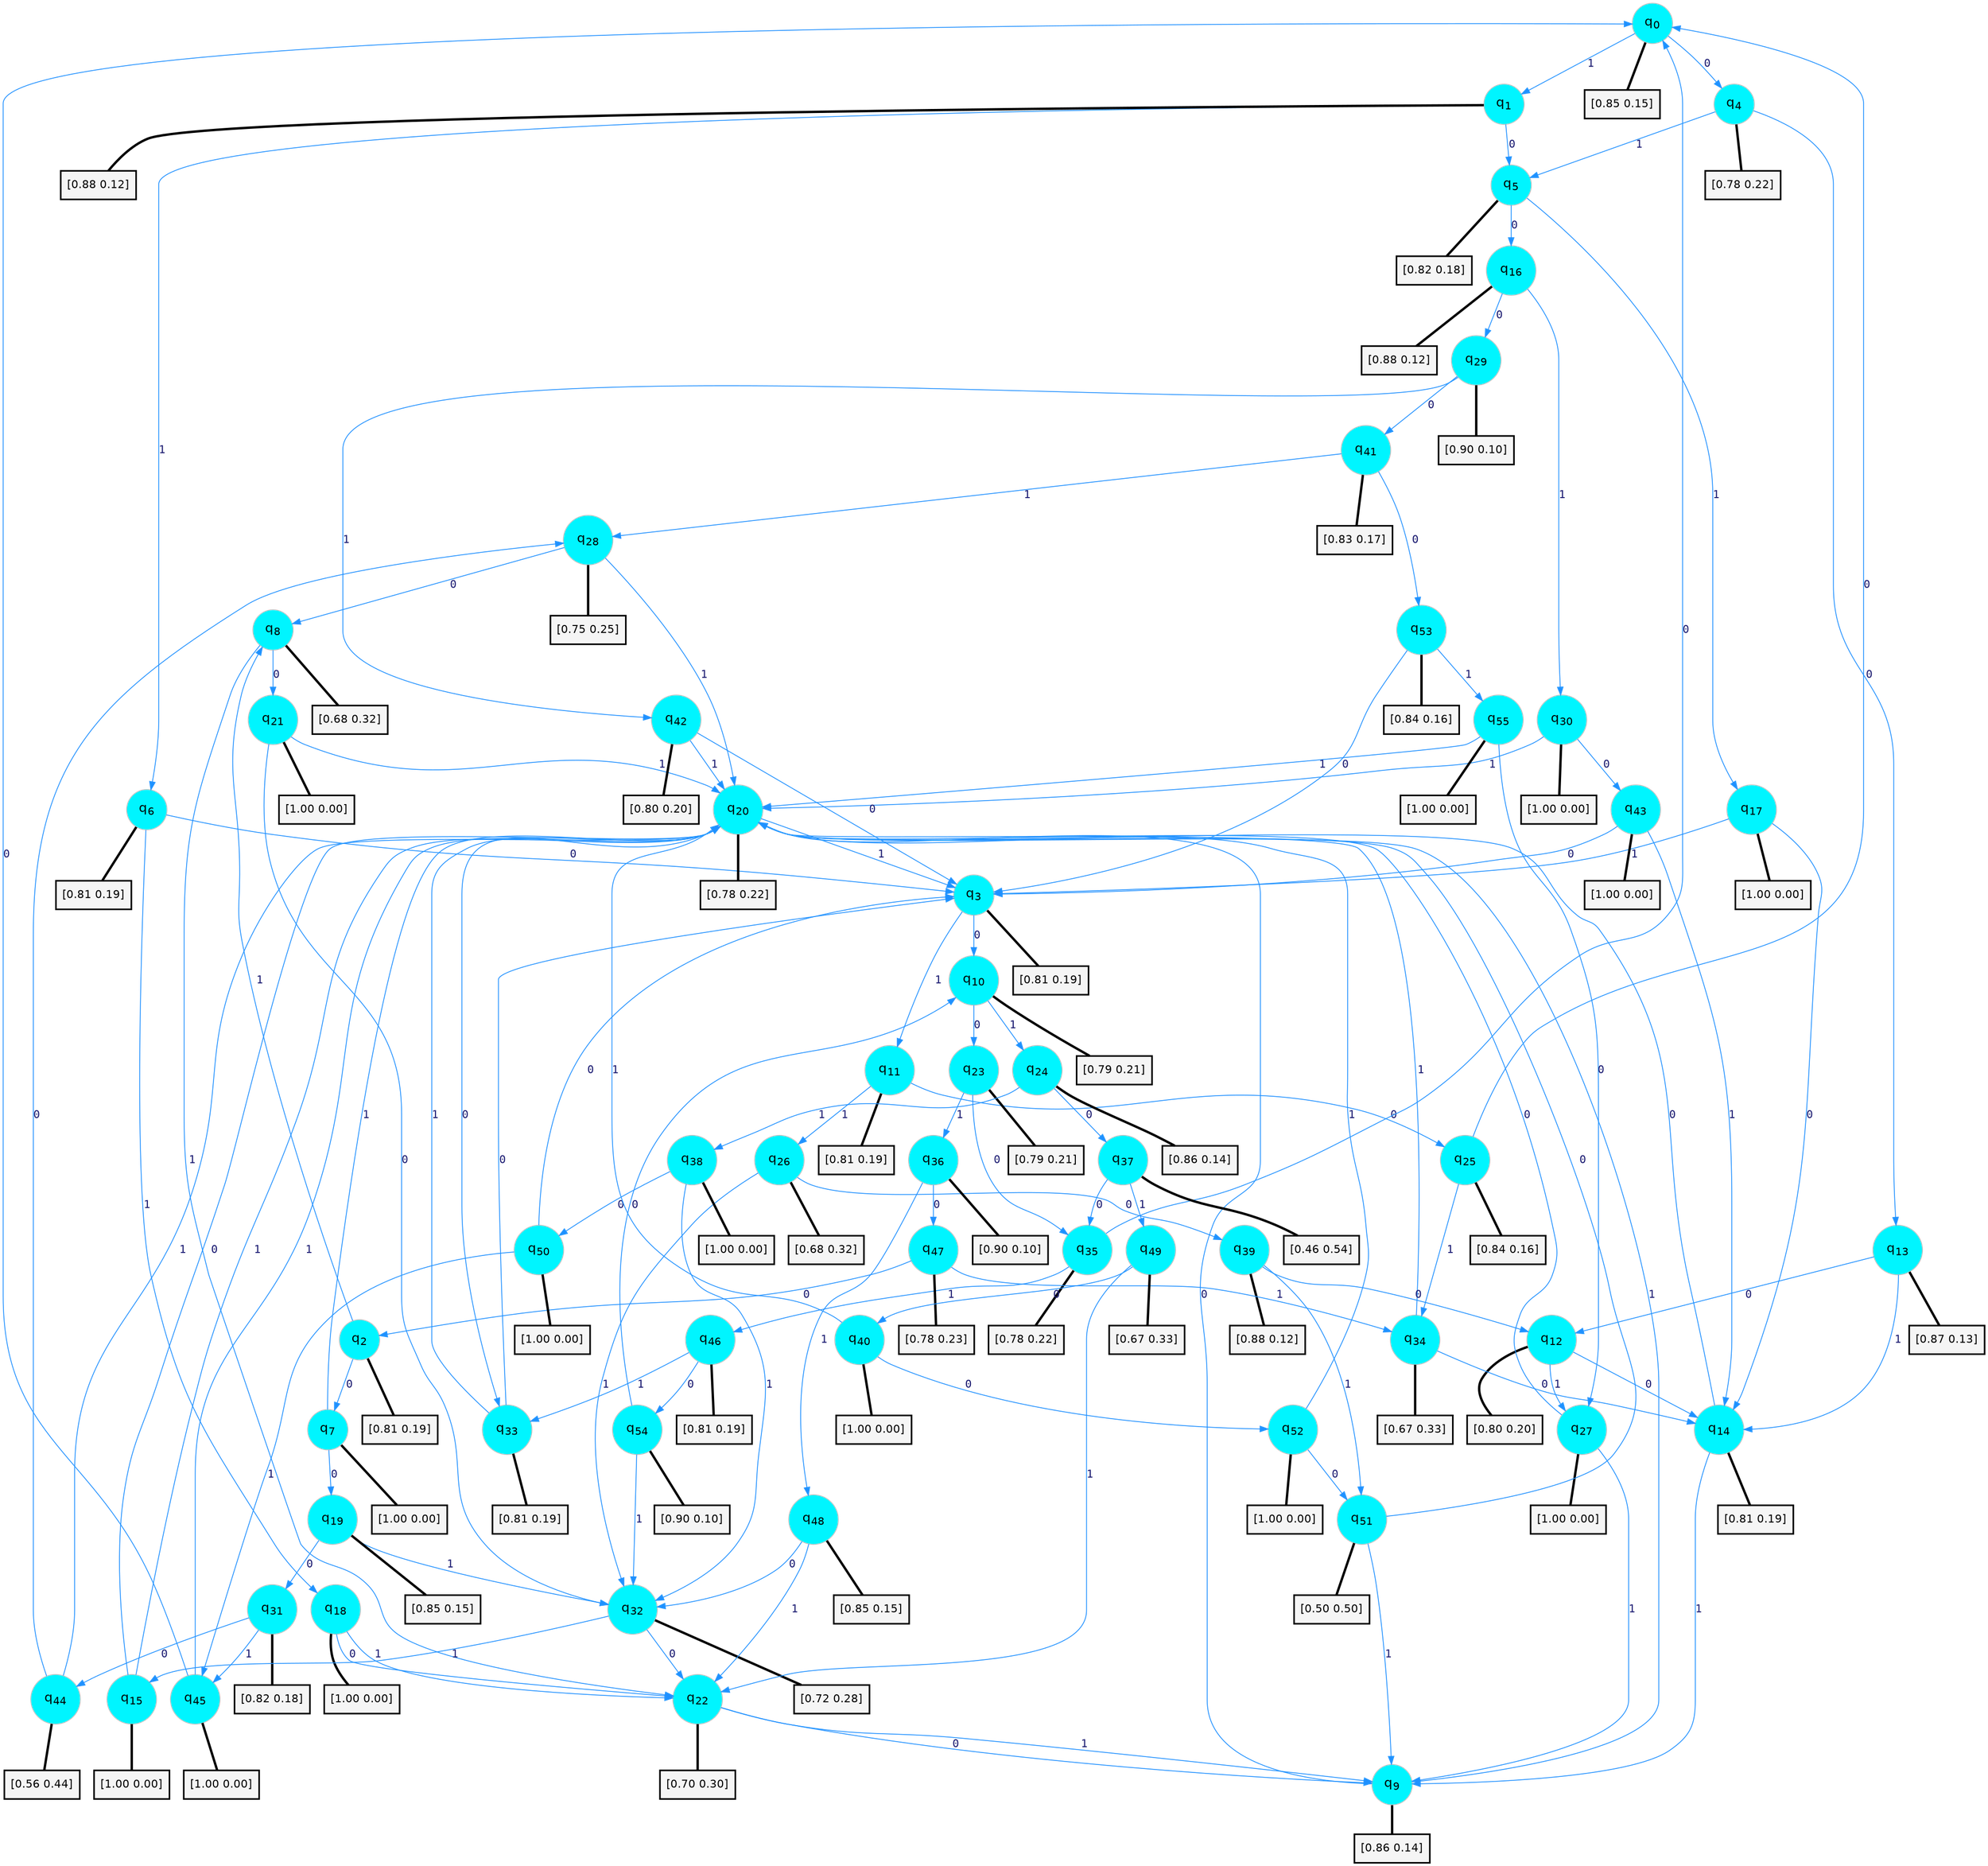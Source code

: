 digraph G {
graph [
bgcolor=transparent, dpi=300, rankdir=TD, size="40,25"];
node [
color=gray, fillcolor=turquoise1, fontcolor=black, fontname=Helvetica, fontsize=16, fontweight=bold, shape=circle, style=filled];
edge [
arrowsize=1, color=dodgerblue1, fontcolor=midnightblue, fontname=courier, fontweight=bold, penwidth=1, style=solid, weight=20];
0[label=<q<SUB>0</SUB>>];
1[label=<q<SUB>1</SUB>>];
2[label=<q<SUB>2</SUB>>];
3[label=<q<SUB>3</SUB>>];
4[label=<q<SUB>4</SUB>>];
5[label=<q<SUB>5</SUB>>];
6[label=<q<SUB>6</SUB>>];
7[label=<q<SUB>7</SUB>>];
8[label=<q<SUB>8</SUB>>];
9[label=<q<SUB>9</SUB>>];
10[label=<q<SUB>10</SUB>>];
11[label=<q<SUB>11</SUB>>];
12[label=<q<SUB>12</SUB>>];
13[label=<q<SUB>13</SUB>>];
14[label=<q<SUB>14</SUB>>];
15[label=<q<SUB>15</SUB>>];
16[label=<q<SUB>16</SUB>>];
17[label=<q<SUB>17</SUB>>];
18[label=<q<SUB>18</SUB>>];
19[label=<q<SUB>19</SUB>>];
20[label=<q<SUB>20</SUB>>];
21[label=<q<SUB>21</SUB>>];
22[label=<q<SUB>22</SUB>>];
23[label=<q<SUB>23</SUB>>];
24[label=<q<SUB>24</SUB>>];
25[label=<q<SUB>25</SUB>>];
26[label=<q<SUB>26</SUB>>];
27[label=<q<SUB>27</SUB>>];
28[label=<q<SUB>28</SUB>>];
29[label=<q<SUB>29</SUB>>];
30[label=<q<SUB>30</SUB>>];
31[label=<q<SUB>31</SUB>>];
32[label=<q<SUB>32</SUB>>];
33[label=<q<SUB>33</SUB>>];
34[label=<q<SUB>34</SUB>>];
35[label=<q<SUB>35</SUB>>];
36[label=<q<SUB>36</SUB>>];
37[label=<q<SUB>37</SUB>>];
38[label=<q<SUB>38</SUB>>];
39[label=<q<SUB>39</SUB>>];
40[label=<q<SUB>40</SUB>>];
41[label=<q<SUB>41</SUB>>];
42[label=<q<SUB>42</SUB>>];
43[label=<q<SUB>43</SUB>>];
44[label=<q<SUB>44</SUB>>];
45[label=<q<SUB>45</SUB>>];
46[label=<q<SUB>46</SUB>>];
47[label=<q<SUB>47</SUB>>];
48[label=<q<SUB>48</SUB>>];
49[label=<q<SUB>49</SUB>>];
50[label=<q<SUB>50</SUB>>];
51[label=<q<SUB>51</SUB>>];
52[label=<q<SUB>52</SUB>>];
53[label=<q<SUB>53</SUB>>];
54[label=<q<SUB>54</SUB>>];
55[label=<q<SUB>55</SUB>>];
56[label="[0.85 0.15]", shape=box,fontcolor=black, fontname=Helvetica, fontsize=14, penwidth=2, fillcolor=whitesmoke,color=black];
57[label="[0.88 0.12]", shape=box,fontcolor=black, fontname=Helvetica, fontsize=14, penwidth=2, fillcolor=whitesmoke,color=black];
58[label="[0.81 0.19]", shape=box,fontcolor=black, fontname=Helvetica, fontsize=14, penwidth=2, fillcolor=whitesmoke,color=black];
59[label="[0.81 0.19]", shape=box,fontcolor=black, fontname=Helvetica, fontsize=14, penwidth=2, fillcolor=whitesmoke,color=black];
60[label="[0.78 0.22]", shape=box,fontcolor=black, fontname=Helvetica, fontsize=14, penwidth=2, fillcolor=whitesmoke,color=black];
61[label="[0.82 0.18]", shape=box,fontcolor=black, fontname=Helvetica, fontsize=14, penwidth=2, fillcolor=whitesmoke,color=black];
62[label="[0.81 0.19]", shape=box,fontcolor=black, fontname=Helvetica, fontsize=14, penwidth=2, fillcolor=whitesmoke,color=black];
63[label="[1.00 0.00]", shape=box,fontcolor=black, fontname=Helvetica, fontsize=14, penwidth=2, fillcolor=whitesmoke,color=black];
64[label="[0.68 0.32]", shape=box,fontcolor=black, fontname=Helvetica, fontsize=14, penwidth=2, fillcolor=whitesmoke,color=black];
65[label="[0.86 0.14]", shape=box,fontcolor=black, fontname=Helvetica, fontsize=14, penwidth=2, fillcolor=whitesmoke,color=black];
66[label="[0.79 0.21]", shape=box,fontcolor=black, fontname=Helvetica, fontsize=14, penwidth=2, fillcolor=whitesmoke,color=black];
67[label="[0.81 0.19]", shape=box,fontcolor=black, fontname=Helvetica, fontsize=14, penwidth=2, fillcolor=whitesmoke,color=black];
68[label="[0.80 0.20]", shape=box,fontcolor=black, fontname=Helvetica, fontsize=14, penwidth=2, fillcolor=whitesmoke,color=black];
69[label="[0.87 0.13]", shape=box,fontcolor=black, fontname=Helvetica, fontsize=14, penwidth=2, fillcolor=whitesmoke,color=black];
70[label="[0.81 0.19]", shape=box,fontcolor=black, fontname=Helvetica, fontsize=14, penwidth=2, fillcolor=whitesmoke,color=black];
71[label="[1.00 0.00]", shape=box,fontcolor=black, fontname=Helvetica, fontsize=14, penwidth=2, fillcolor=whitesmoke,color=black];
72[label="[0.88 0.12]", shape=box,fontcolor=black, fontname=Helvetica, fontsize=14, penwidth=2, fillcolor=whitesmoke,color=black];
73[label="[1.00 0.00]", shape=box,fontcolor=black, fontname=Helvetica, fontsize=14, penwidth=2, fillcolor=whitesmoke,color=black];
74[label="[1.00 0.00]", shape=box,fontcolor=black, fontname=Helvetica, fontsize=14, penwidth=2, fillcolor=whitesmoke,color=black];
75[label="[0.85 0.15]", shape=box,fontcolor=black, fontname=Helvetica, fontsize=14, penwidth=2, fillcolor=whitesmoke,color=black];
76[label="[0.78 0.22]", shape=box,fontcolor=black, fontname=Helvetica, fontsize=14, penwidth=2, fillcolor=whitesmoke,color=black];
77[label="[1.00 0.00]", shape=box,fontcolor=black, fontname=Helvetica, fontsize=14, penwidth=2, fillcolor=whitesmoke,color=black];
78[label="[0.70 0.30]", shape=box,fontcolor=black, fontname=Helvetica, fontsize=14, penwidth=2, fillcolor=whitesmoke,color=black];
79[label="[0.79 0.21]", shape=box,fontcolor=black, fontname=Helvetica, fontsize=14, penwidth=2, fillcolor=whitesmoke,color=black];
80[label="[0.86 0.14]", shape=box,fontcolor=black, fontname=Helvetica, fontsize=14, penwidth=2, fillcolor=whitesmoke,color=black];
81[label="[0.84 0.16]", shape=box,fontcolor=black, fontname=Helvetica, fontsize=14, penwidth=2, fillcolor=whitesmoke,color=black];
82[label="[0.68 0.32]", shape=box,fontcolor=black, fontname=Helvetica, fontsize=14, penwidth=2, fillcolor=whitesmoke,color=black];
83[label="[1.00 0.00]", shape=box,fontcolor=black, fontname=Helvetica, fontsize=14, penwidth=2, fillcolor=whitesmoke,color=black];
84[label="[0.75 0.25]", shape=box,fontcolor=black, fontname=Helvetica, fontsize=14, penwidth=2, fillcolor=whitesmoke,color=black];
85[label="[0.90 0.10]", shape=box,fontcolor=black, fontname=Helvetica, fontsize=14, penwidth=2, fillcolor=whitesmoke,color=black];
86[label="[1.00 0.00]", shape=box,fontcolor=black, fontname=Helvetica, fontsize=14, penwidth=2, fillcolor=whitesmoke,color=black];
87[label="[0.82 0.18]", shape=box,fontcolor=black, fontname=Helvetica, fontsize=14, penwidth=2, fillcolor=whitesmoke,color=black];
88[label="[0.72 0.28]", shape=box,fontcolor=black, fontname=Helvetica, fontsize=14, penwidth=2, fillcolor=whitesmoke,color=black];
89[label="[0.81 0.19]", shape=box,fontcolor=black, fontname=Helvetica, fontsize=14, penwidth=2, fillcolor=whitesmoke,color=black];
90[label="[0.67 0.33]", shape=box,fontcolor=black, fontname=Helvetica, fontsize=14, penwidth=2, fillcolor=whitesmoke,color=black];
91[label="[0.78 0.22]", shape=box,fontcolor=black, fontname=Helvetica, fontsize=14, penwidth=2, fillcolor=whitesmoke,color=black];
92[label="[0.90 0.10]", shape=box,fontcolor=black, fontname=Helvetica, fontsize=14, penwidth=2, fillcolor=whitesmoke,color=black];
93[label="[0.46 0.54]", shape=box,fontcolor=black, fontname=Helvetica, fontsize=14, penwidth=2, fillcolor=whitesmoke,color=black];
94[label="[1.00 0.00]", shape=box,fontcolor=black, fontname=Helvetica, fontsize=14, penwidth=2, fillcolor=whitesmoke,color=black];
95[label="[0.88 0.12]", shape=box,fontcolor=black, fontname=Helvetica, fontsize=14, penwidth=2, fillcolor=whitesmoke,color=black];
96[label="[1.00 0.00]", shape=box,fontcolor=black, fontname=Helvetica, fontsize=14, penwidth=2, fillcolor=whitesmoke,color=black];
97[label="[0.83 0.17]", shape=box,fontcolor=black, fontname=Helvetica, fontsize=14, penwidth=2, fillcolor=whitesmoke,color=black];
98[label="[0.80 0.20]", shape=box,fontcolor=black, fontname=Helvetica, fontsize=14, penwidth=2, fillcolor=whitesmoke,color=black];
99[label="[1.00 0.00]", shape=box,fontcolor=black, fontname=Helvetica, fontsize=14, penwidth=2, fillcolor=whitesmoke,color=black];
100[label="[0.56 0.44]", shape=box,fontcolor=black, fontname=Helvetica, fontsize=14, penwidth=2, fillcolor=whitesmoke,color=black];
101[label="[1.00 0.00]", shape=box,fontcolor=black, fontname=Helvetica, fontsize=14, penwidth=2, fillcolor=whitesmoke,color=black];
102[label="[0.81 0.19]", shape=box,fontcolor=black, fontname=Helvetica, fontsize=14, penwidth=2, fillcolor=whitesmoke,color=black];
103[label="[0.78 0.23]", shape=box,fontcolor=black, fontname=Helvetica, fontsize=14, penwidth=2, fillcolor=whitesmoke,color=black];
104[label="[0.85 0.15]", shape=box,fontcolor=black, fontname=Helvetica, fontsize=14, penwidth=2, fillcolor=whitesmoke,color=black];
105[label="[0.67 0.33]", shape=box,fontcolor=black, fontname=Helvetica, fontsize=14, penwidth=2, fillcolor=whitesmoke,color=black];
106[label="[1.00 0.00]", shape=box,fontcolor=black, fontname=Helvetica, fontsize=14, penwidth=2, fillcolor=whitesmoke,color=black];
107[label="[0.50 0.50]", shape=box,fontcolor=black, fontname=Helvetica, fontsize=14, penwidth=2, fillcolor=whitesmoke,color=black];
108[label="[1.00 0.00]", shape=box,fontcolor=black, fontname=Helvetica, fontsize=14, penwidth=2, fillcolor=whitesmoke,color=black];
109[label="[0.84 0.16]", shape=box,fontcolor=black, fontname=Helvetica, fontsize=14, penwidth=2, fillcolor=whitesmoke,color=black];
110[label="[0.90 0.10]", shape=box,fontcolor=black, fontname=Helvetica, fontsize=14, penwidth=2, fillcolor=whitesmoke,color=black];
111[label="[1.00 0.00]", shape=box,fontcolor=black, fontname=Helvetica, fontsize=14, penwidth=2, fillcolor=whitesmoke,color=black];
0->4 [label=0];
0->1 [label=1];
0->56 [arrowhead=none, penwidth=3,color=black];
1->5 [label=0];
1->6 [label=1];
1->57 [arrowhead=none, penwidth=3,color=black];
2->7 [label=0];
2->8 [label=1];
2->58 [arrowhead=none, penwidth=3,color=black];
3->10 [label=0];
3->11 [label=1];
3->59 [arrowhead=none, penwidth=3,color=black];
4->13 [label=0];
4->5 [label=1];
4->60 [arrowhead=none, penwidth=3,color=black];
5->16 [label=0];
5->17 [label=1];
5->61 [arrowhead=none, penwidth=3,color=black];
6->3 [label=0];
6->18 [label=1];
6->62 [arrowhead=none, penwidth=3,color=black];
7->19 [label=0];
7->20 [label=1];
7->63 [arrowhead=none, penwidth=3,color=black];
8->21 [label=0];
8->22 [label=1];
8->64 [arrowhead=none, penwidth=3,color=black];
9->20 [label=0];
9->20 [label=1];
9->65 [arrowhead=none, penwidth=3,color=black];
10->23 [label=0];
10->24 [label=1];
10->66 [arrowhead=none, penwidth=3,color=black];
11->25 [label=0];
11->26 [label=1];
11->67 [arrowhead=none, penwidth=3,color=black];
12->14 [label=0];
12->27 [label=1];
12->68 [arrowhead=none, penwidth=3,color=black];
13->12 [label=0];
13->14 [label=1];
13->69 [arrowhead=none, penwidth=3,color=black];
14->20 [label=0];
14->9 [label=1];
14->70 [arrowhead=none, penwidth=3,color=black];
15->20 [label=0];
15->20 [label=1];
15->71 [arrowhead=none, penwidth=3,color=black];
16->29 [label=0];
16->30 [label=1];
16->72 [arrowhead=none, penwidth=3,color=black];
17->14 [label=0];
17->3 [label=1];
17->73 [arrowhead=none, penwidth=3,color=black];
18->22 [label=0];
18->22 [label=1];
18->74 [arrowhead=none, penwidth=3,color=black];
19->31 [label=0];
19->32 [label=1];
19->75 [arrowhead=none, penwidth=3,color=black];
20->33 [label=0];
20->3 [label=1];
20->76 [arrowhead=none, penwidth=3,color=black];
21->32 [label=0];
21->20 [label=1];
21->77 [arrowhead=none, penwidth=3,color=black];
22->9 [label=0];
22->9 [label=1];
22->78 [arrowhead=none, penwidth=3,color=black];
23->35 [label=0];
23->36 [label=1];
23->79 [arrowhead=none, penwidth=3,color=black];
24->37 [label=0];
24->38 [label=1];
24->80 [arrowhead=none, penwidth=3,color=black];
25->0 [label=0];
25->34 [label=1];
25->81 [arrowhead=none, penwidth=3,color=black];
26->39 [label=0];
26->32 [label=1];
26->82 [arrowhead=none, penwidth=3,color=black];
27->20 [label=0];
27->9 [label=1];
27->83 [arrowhead=none, penwidth=3,color=black];
28->8 [label=0];
28->20 [label=1];
28->84 [arrowhead=none, penwidth=3,color=black];
29->41 [label=0];
29->42 [label=1];
29->85 [arrowhead=none, penwidth=3,color=black];
30->43 [label=0];
30->20 [label=1];
30->86 [arrowhead=none, penwidth=3,color=black];
31->44 [label=0];
31->45 [label=1];
31->87 [arrowhead=none, penwidth=3,color=black];
32->22 [label=0];
32->15 [label=1];
32->88 [arrowhead=none, penwidth=3,color=black];
33->3 [label=0];
33->20 [label=1];
33->89 [arrowhead=none, penwidth=3,color=black];
34->14 [label=0];
34->20 [label=1];
34->90 [arrowhead=none, penwidth=3,color=black];
35->0 [label=0];
35->46 [label=1];
35->91 [arrowhead=none, penwidth=3,color=black];
36->47 [label=0];
36->48 [label=1];
36->92 [arrowhead=none, penwidth=3,color=black];
37->35 [label=0];
37->49 [label=1];
37->93 [arrowhead=none, penwidth=3,color=black];
38->50 [label=0];
38->32 [label=1];
38->94 [arrowhead=none, penwidth=3,color=black];
39->12 [label=0];
39->51 [label=1];
39->95 [arrowhead=none, penwidth=3,color=black];
40->52 [label=0];
40->20 [label=1];
40->96 [arrowhead=none, penwidth=3,color=black];
41->53 [label=0];
41->28 [label=1];
41->97 [arrowhead=none, penwidth=3,color=black];
42->3 [label=0];
42->20 [label=1];
42->98 [arrowhead=none, penwidth=3,color=black];
43->3 [label=0];
43->14 [label=1];
43->99 [arrowhead=none, penwidth=3,color=black];
44->28 [label=0];
44->20 [label=1];
44->100 [arrowhead=none, penwidth=3,color=black];
45->0 [label=0];
45->20 [label=1];
45->101 [arrowhead=none, penwidth=3,color=black];
46->54 [label=0];
46->33 [label=1];
46->102 [arrowhead=none, penwidth=3,color=black];
47->2 [label=0];
47->34 [label=1];
47->103 [arrowhead=none, penwidth=3,color=black];
48->32 [label=0];
48->22 [label=1];
48->104 [arrowhead=none, penwidth=3,color=black];
49->40 [label=0];
49->22 [label=1];
49->105 [arrowhead=none, penwidth=3,color=black];
50->3 [label=0];
50->45 [label=1];
50->106 [arrowhead=none, penwidth=3,color=black];
51->20 [label=0];
51->9 [label=1];
51->107 [arrowhead=none, penwidth=3,color=black];
52->51 [label=0];
52->20 [label=1];
52->108 [arrowhead=none, penwidth=3,color=black];
53->3 [label=0];
53->55 [label=1];
53->109 [arrowhead=none, penwidth=3,color=black];
54->10 [label=0];
54->32 [label=1];
54->110 [arrowhead=none, penwidth=3,color=black];
55->27 [label=0];
55->20 [label=1];
55->111 [arrowhead=none, penwidth=3,color=black];
}
